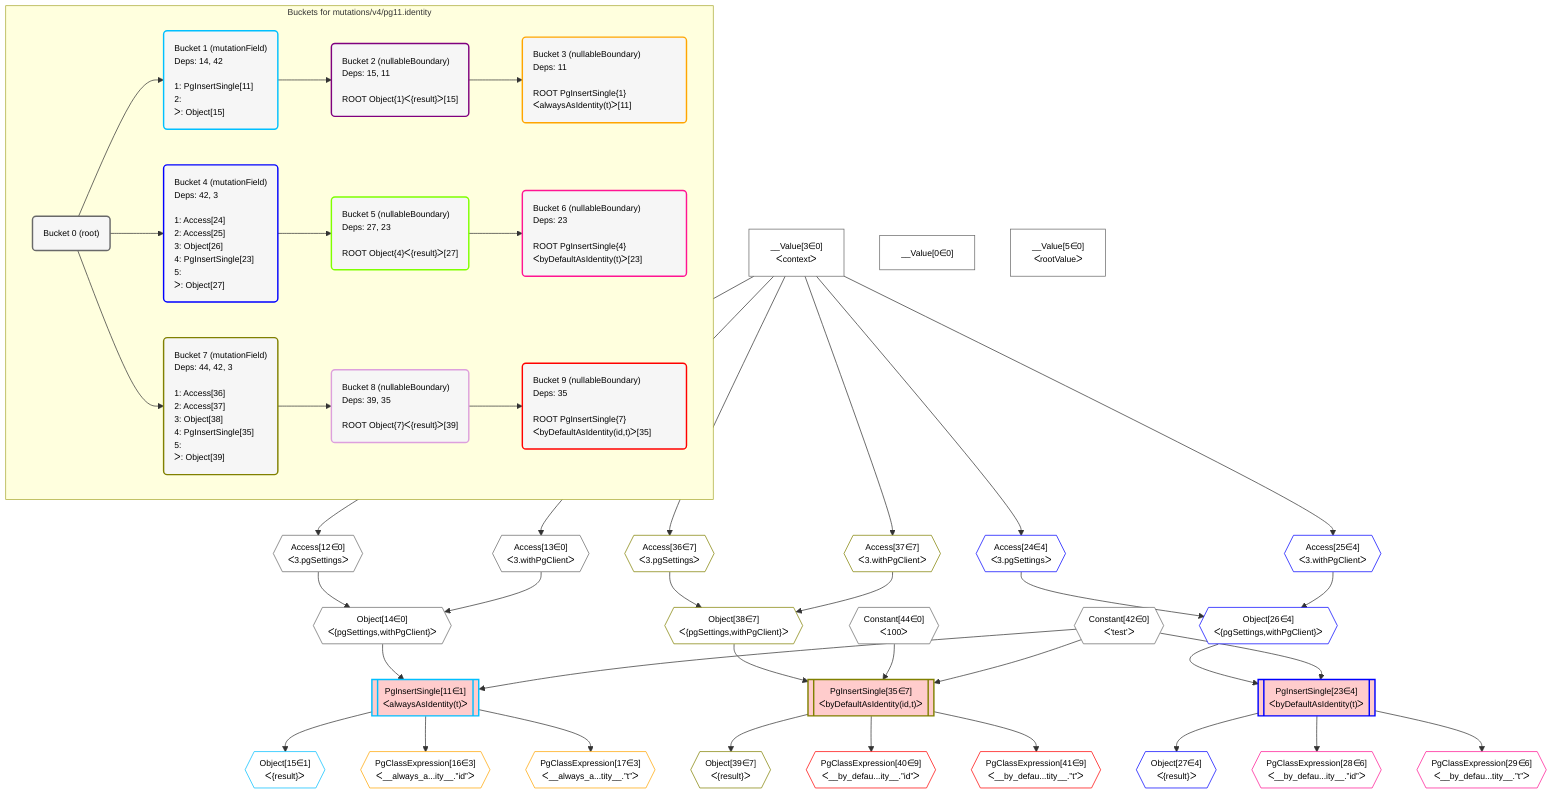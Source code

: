 %%{init: {'themeVariables': { 'fontSize': '12px'}}}%%
graph TD
    classDef path fill:#eee,stroke:#000,color:#000
    classDef plan fill:#fff,stroke-width:1px,color:#000
    classDef itemplan fill:#fff,stroke-width:2px,color:#000
    classDef unbatchedplan fill:#dff,stroke-width:1px,color:#000
    classDef sideeffectplan fill:#fcc,stroke-width:2px,color:#000
    classDef bucket fill:#f6f6f6,color:#000,stroke-width:2px,text-align:left


    %% plan dependencies
    Object14{{"Object[14∈0]<br />ᐸ{pgSettings,withPgClient}ᐳ"}}:::plan
    Access12{{"Access[12∈0]<br />ᐸ3.pgSettingsᐳ"}}:::plan
    Access13{{"Access[13∈0]<br />ᐸ3.withPgClientᐳ"}}:::plan
    Access12 & Access13 --> Object14
    __Value3["__Value[3∈0]<br />ᐸcontextᐳ"]:::plan
    __Value3 --> Access12
    __Value3 --> Access13
    __Value0["__Value[0∈0]"]:::plan
    __Value5["__Value[5∈0]<br />ᐸrootValueᐳ"]:::plan
    Constant42{{"Constant[42∈0]<br />ᐸ'test'ᐳ"}}:::plan
    Constant44{{"Constant[44∈0]<br />ᐸ100ᐳ"}}:::plan
    PgInsertSingle35[["PgInsertSingle[35∈7]<br />ᐸbyDefaultAsIdentity(id,t)ᐳ"]]:::sideeffectplan
    Object38{{"Object[38∈7]<br />ᐸ{pgSettings,withPgClient}ᐳ"}}:::plan
    Object38 & Constant44 & Constant42 --> PgInsertSingle35
    Access36{{"Access[36∈7]<br />ᐸ3.pgSettingsᐳ"}}:::plan
    Access37{{"Access[37∈7]<br />ᐸ3.withPgClientᐳ"}}:::plan
    Access36 & Access37 --> Object38
    __Value3 --> Access36
    __Value3 --> Access37
    Object39{{"Object[39∈7]<br />ᐸ{result}ᐳ"}}:::plan
    PgInsertSingle35 --> Object39
    Object26{{"Object[26∈4]<br />ᐸ{pgSettings,withPgClient}ᐳ"}}:::plan
    Access24{{"Access[24∈4]<br />ᐸ3.pgSettingsᐳ"}}:::plan
    Access25{{"Access[25∈4]<br />ᐸ3.withPgClientᐳ"}}:::plan
    Access24 & Access25 --> Object26
    PgInsertSingle23[["PgInsertSingle[23∈4]<br />ᐸbyDefaultAsIdentity(t)ᐳ"]]:::sideeffectplan
    Object26 & Constant42 --> PgInsertSingle23
    __Value3 --> Access24
    __Value3 --> Access25
    Object27{{"Object[27∈4]<br />ᐸ{result}ᐳ"}}:::plan
    PgInsertSingle23 --> Object27
    PgInsertSingle11[["PgInsertSingle[11∈1]<br />ᐸalwaysAsIdentity(t)ᐳ"]]:::sideeffectplan
    Object14 & Constant42 --> PgInsertSingle11
    Object15{{"Object[15∈1]<br />ᐸ{result}ᐳ"}}:::plan
    PgInsertSingle11 --> Object15
    PgClassExpression16{{"PgClassExpression[16∈3]<br />ᐸ__always_a...ity__.”id”ᐳ"}}:::plan
    PgInsertSingle11 --> PgClassExpression16
    PgClassExpression17{{"PgClassExpression[17∈3]<br />ᐸ__always_a...tity__.”t”ᐳ"}}:::plan
    PgInsertSingle11 --> PgClassExpression17
    PgClassExpression28{{"PgClassExpression[28∈6]<br />ᐸ__by_defau...ity__.”id”ᐳ"}}:::plan
    PgInsertSingle23 --> PgClassExpression28
    PgClassExpression29{{"PgClassExpression[29∈6]<br />ᐸ__by_defau...tity__.”t”ᐳ"}}:::plan
    PgInsertSingle23 --> PgClassExpression29
    PgClassExpression40{{"PgClassExpression[40∈9]<br />ᐸ__by_defau...ity__.”id”ᐳ"}}:::plan
    PgInsertSingle35 --> PgClassExpression40
    PgClassExpression41{{"PgClassExpression[41∈9]<br />ᐸ__by_defau...tity__.”t”ᐳ"}}:::plan
    PgInsertSingle35 --> PgClassExpression41

    %% define steps

    subgraph "Buckets for mutations/v4/pg11.identity"
    Bucket0("Bucket 0 (root)"):::bucket
    classDef bucket0 stroke:#696969
    class Bucket0,__Value0,__Value3,__Value5,Access12,Access13,Object14,Constant42,Constant44 bucket0
    Bucket1("Bucket 1 (mutationField)<br />Deps: 14, 42<br /><br />1: PgInsertSingle[11]<br />2: <br />ᐳ: Object[15]"):::bucket
    classDef bucket1 stroke:#00bfff
    class Bucket1,PgInsertSingle11,Object15 bucket1
    Bucket2("Bucket 2 (nullableBoundary)<br />Deps: 15, 11<br /><br />ROOT Object{1}ᐸ{result}ᐳ[15]"):::bucket
    classDef bucket2 stroke:#7f007f
    class Bucket2 bucket2
    Bucket3("Bucket 3 (nullableBoundary)<br />Deps: 11<br /><br />ROOT PgInsertSingle{1}ᐸalwaysAsIdentity(t)ᐳ[11]"):::bucket
    classDef bucket3 stroke:#ffa500
    class Bucket3,PgClassExpression16,PgClassExpression17 bucket3
    Bucket4("Bucket 4 (mutationField)<br />Deps: 42, 3<br /><br />1: Access[24]<br />2: Access[25]<br />3: Object[26]<br />4: PgInsertSingle[23]<br />5: <br />ᐳ: Object[27]"):::bucket
    classDef bucket4 stroke:#0000ff
    class Bucket4,PgInsertSingle23,Access24,Access25,Object26,Object27 bucket4
    Bucket5("Bucket 5 (nullableBoundary)<br />Deps: 27, 23<br /><br />ROOT Object{4}ᐸ{result}ᐳ[27]"):::bucket
    classDef bucket5 stroke:#7fff00
    class Bucket5 bucket5
    Bucket6("Bucket 6 (nullableBoundary)<br />Deps: 23<br /><br />ROOT PgInsertSingle{4}ᐸbyDefaultAsIdentity(t)ᐳ[23]"):::bucket
    classDef bucket6 stroke:#ff1493
    class Bucket6,PgClassExpression28,PgClassExpression29 bucket6
    Bucket7("Bucket 7 (mutationField)<br />Deps: 44, 42, 3<br /><br />1: Access[36]<br />2: Access[37]<br />3: Object[38]<br />4: PgInsertSingle[35]<br />5: <br />ᐳ: Object[39]"):::bucket
    classDef bucket7 stroke:#808000
    class Bucket7,PgInsertSingle35,Access36,Access37,Object38,Object39 bucket7
    Bucket8("Bucket 8 (nullableBoundary)<br />Deps: 39, 35<br /><br />ROOT Object{7}ᐸ{result}ᐳ[39]"):::bucket
    classDef bucket8 stroke:#dda0dd
    class Bucket8 bucket8
    Bucket9("Bucket 9 (nullableBoundary)<br />Deps: 35<br /><br />ROOT PgInsertSingle{7}ᐸbyDefaultAsIdentity(id,t)ᐳ[35]"):::bucket
    classDef bucket9 stroke:#ff0000
    class Bucket9,PgClassExpression40,PgClassExpression41 bucket9
    Bucket0 --> Bucket1 & Bucket4 & Bucket7
    Bucket1 --> Bucket2
    Bucket2 --> Bucket3
    Bucket4 --> Bucket5
    Bucket5 --> Bucket6
    Bucket7 --> Bucket8
    Bucket8 --> Bucket9
    end